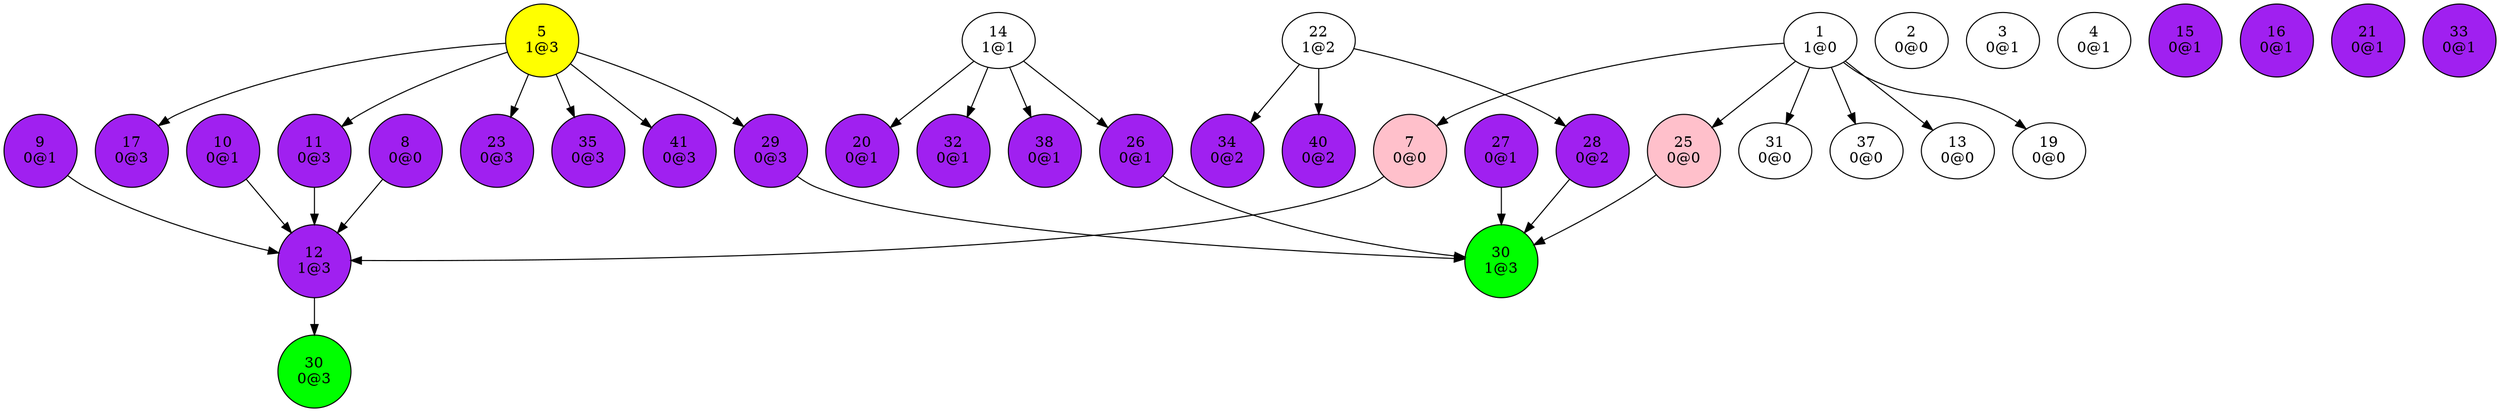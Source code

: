 digraph {
"1
1@0"->"7
0@0";
"1
1@0"->"13
0@0";
"1
1@0"->"19
0@0";
"1
1@0"->"25
0@0";
"1
1@0"->"31
0@0";
"1
1@0"->"37
0@0";
"2
0@0";
"3
0@1";
"4
0@1";
"5
1@3"->"11
0@3";
"5
1@3"->"17
0@3";
"5
1@3"->"23
0@3";
"5
1@3"->"29
0@3";
"5
1@3"->"35
0@3";
"5
1@3"->"41
0@3";
"7
0@0"->"12
1@3";
"8
0@0"->"12
1@3";
"9
0@1"->"12
1@3";
"10
0@1"->"12
1@3";
"11
0@3"->"12
1@3";
"12
1@3"->"30
0@3";
"13
0@0";
"14
1@1"->"20
0@1";
"14
1@1"->"26
0@1";
"14
1@1"->"32
0@1";
"14
1@1"->"38
0@1";
"15
0@1";
"16
0@1";
"17
0@3";
"19
0@0";
"20
0@1";
"21
0@1";
"22
1@2"->"28
0@2";
"22
1@2"->"34
0@2";
"22
1@2"->"40
0@2";
"23
0@3";
"25
0@0"->"30
1@3";
"26
0@1"->"30
1@3";
"27
0@1"->"30
1@3";
"28
0@2"->"30
1@3";
"29
0@3"->"30
1@3";
"30
0@3";
"30
1@3";
"31
0@0";
"32
0@1";
"33
0@1";
"34
0@2";
"35
0@3";
"37
0@0";
"38
0@1";
"40
0@2";
"41
0@3";
"5
1@3"[shape=circle, style=filled, fillcolor=yellow];
"7
0@0"[shape=circle, style=filled, fillcolor=pink];
"8
0@0"[shape=circle, style=filled, fillcolor=purple];
"9
0@1"[shape=circle, style=filled, fillcolor=purple];
"10
0@1"[shape=circle, style=filled, fillcolor=purple];
"11
0@3"[shape=circle, style=filled, fillcolor=purple];
"12
1@3"[shape=circle, style=filled, fillcolor=purple];
"15
0@1"[shape=circle, style=filled, fillcolor=purple];
"16
0@1"[shape=circle, style=filled, fillcolor=purple];
"17
0@3"[shape=circle, style=filled, fillcolor=purple];
"20
0@1"[shape=circle, style=filled, fillcolor=purple];
"21
0@1"[shape=circle, style=filled, fillcolor=purple];
"23
0@3"[shape=circle, style=filled, fillcolor=purple];
"25
0@0"[shape=circle, style=filled, fillcolor=pink];
"26
0@1"[shape=circle, style=filled, fillcolor=purple];
"27
0@1"[shape=circle, style=filled, fillcolor=purple];
"28
0@2"[shape=circle, style=filled, fillcolor=purple];
"29
0@3"[shape=circle, style=filled, fillcolor=purple];
"30
0@3"[shape=circle, style=filled, fillcolor=green];
"30
1@3"[shape=circle, style=filled, fillcolor=green];
"32
0@1"[shape=circle, style=filled, fillcolor=purple];
"33
0@1"[shape=circle, style=filled, fillcolor=purple];
"34
0@2"[shape=circle, style=filled, fillcolor=purple];
"35
0@3"[shape=circle, style=filled, fillcolor=purple];
"38
0@1"[shape=circle, style=filled, fillcolor=purple];
"40
0@2"[shape=circle, style=filled, fillcolor=purple];
"41
0@3"[shape=circle, style=filled, fillcolor=purple];
}